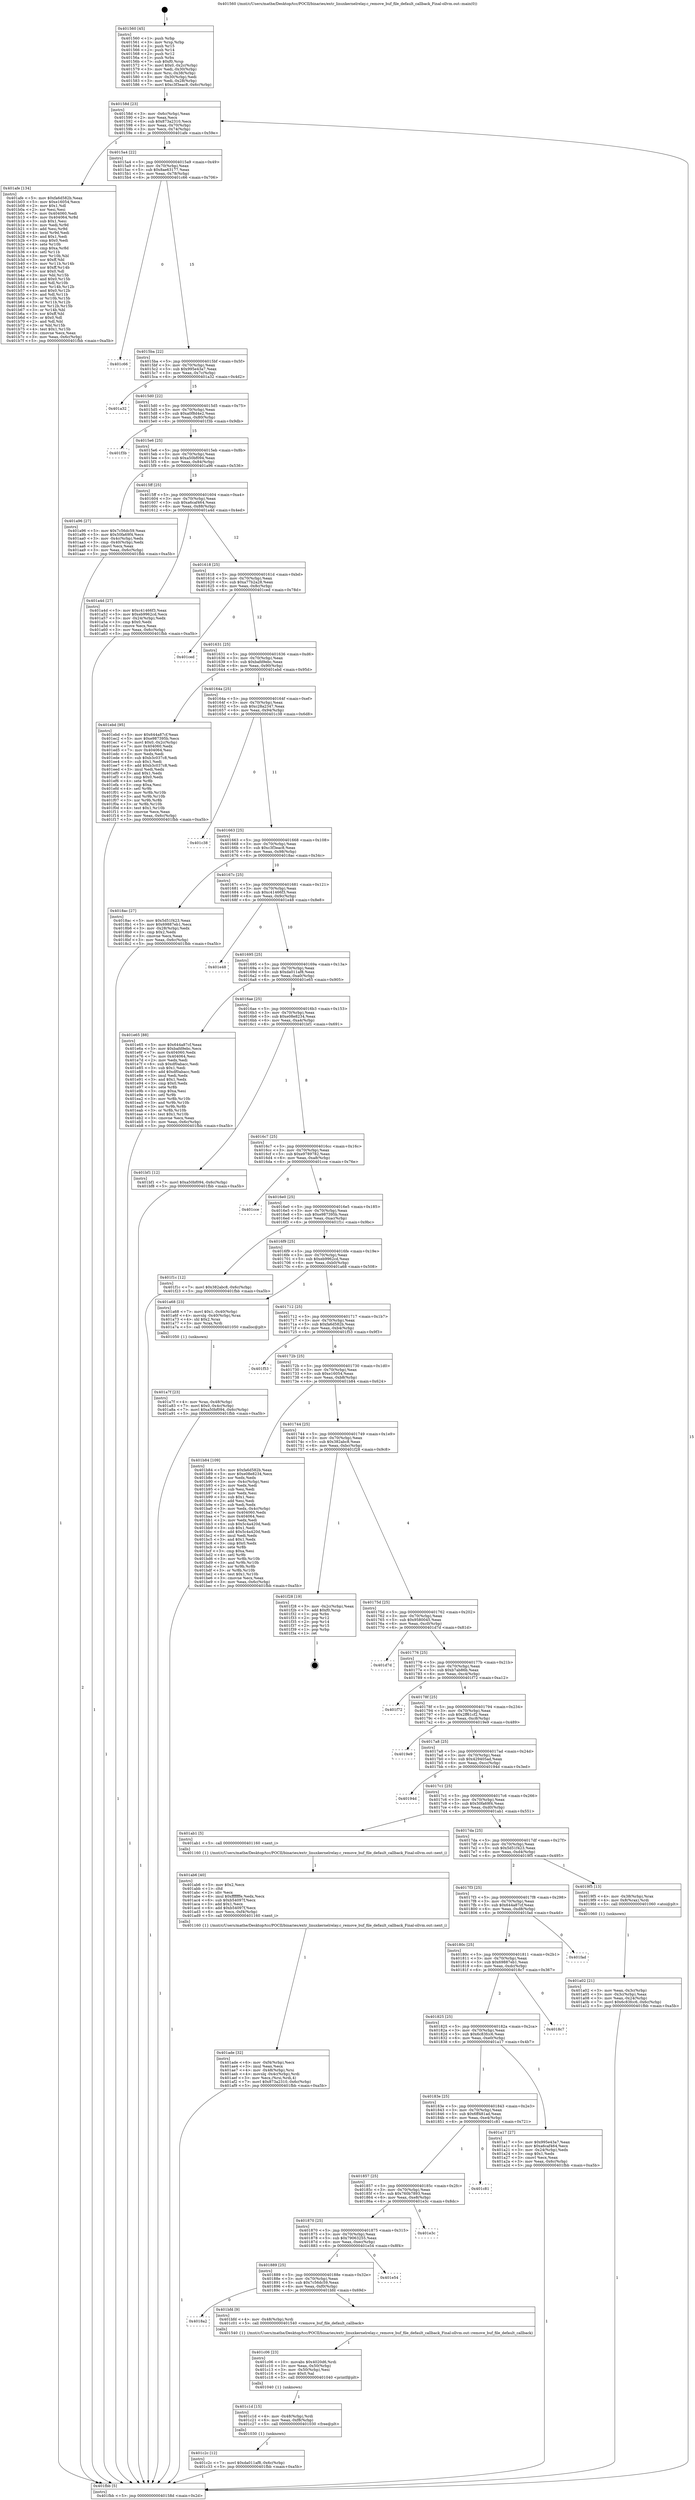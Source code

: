 digraph "0x401560" {
  label = "0x401560 (/mnt/c/Users/mathe/Desktop/tcc/POCII/binaries/extr_linuxkernelrelay.c_remove_buf_file_default_callback_Final-ollvm.out::main(0))"
  labelloc = "t"
  node[shape=record]

  Entry [label="",width=0.3,height=0.3,shape=circle,fillcolor=black,style=filled]
  "0x40158d" [label="{
     0x40158d [23]\l
     | [instrs]\l
     &nbsp;&nbsp;0x40158d \<+3\>: mov -0x6c(%rbp),%eax\l
     &nbsp;&nbsp;0x401590 \<+2\>: mov %eax,%ecx\l
     &nbsp;&nbsp;0x401592 \<+6\>: sub $0x873a2310,%ecx\l
     &nbsp;&nbsp;0x401598 \<+3\>: mov %eax,-0x70(%rbp)\l
     &nbsp;&nbsp;0x40159b \<+3\>: mov %ecx,-0x74(%rbp)\l
     &nbsp;&nbsp;0x40159e \<+6\>: je 0000000000401afe \<main+0x59e\>\l
  }"]
  "0x401afe" [label="{
     0x401afe [134]\l
     | [instrs]\l
     &nbsp;&nbsp;0x401afe \<+5\>: mov $0xfa6d582b,%eax\l
     &nbsp;&nbsp;0x401b03 \<+5\>: mov $0xe16054,%ecx\l
     &nbsp;&nbsp;0x401b08 \<+2\>: mov $0x1,%dl\l
     &nbsp;&nbsp;0x401b0a \<+2\>: xor %esi,%esi\l
     &nbsp;&nbsp;0x401b0c \<+7\>: mov 0x404060,%edi\l
     &nbsp;&nbsp;0x401b13 \<+8\>: mov 0x404064,%r8d\l
     &nbsp;&nbsp;0x401b1b \<+3\>: sub $0x1,%esi\l
     &nbsp;&nbsp;0x401b1e \<+3\>: mov %edi,%r9d\l
     &nbsp;&nbsp;0x401b21 \<+3\>: add %esi,%r9d\l
     &nbsp;&nbsp;0x401b24 \<+4\>: imul %r9d,%edi\l
     &nbsp;&nbsp;0x401b28 \<+3\>: and $0x1,%edi\l
     &nbsp;&nbsp;0x401b2b \<+3\>: cmp $0x0,%edi\l
     &nbsp;&nbsp;0x401b2e \<+4\>: sete %r10b\l
     &nbsp;&nbsp;0x401b32 \<+4\>: cmp $0xa,%r8d\l
     &nbsp;&nbsp;0x401b36 \<+4\>: setl %r11b\l
     &nbsp;&nbsp;0x401b3a \<+3\>: mov %r10b,%bl\l
     &nbsp;&nbsp;0x401b3d \<+3\>: xor $0xff,%bl\l
     &nbsp;&nbsp;0x401b40 \<+3\>: mov %r11b,%r14b\l
     &nbsp;&nbsp;0x401b43 \<+4\>: xor $0xff,%r14b\l
     &nbsp;&nbsp;0x401b47 \<+3\>: xor $0x0,%dl\l
     &nbsp;&nbsp;0x401b4a \<+3\>: mov %bl,%r15b\l
     &nbsp;&nbsp;0x401b4d \<+4\>: and $0x0,%r15b\l
     &nbsp;&nbsp;0x401b51 \<+3\>: and %dl,%r10b\l
     &nbsp;&nbsp;0x401b54 \<+3\>: mov %r14b,%r12b\l
     &nbsp;&nbsp;0x401b57 \<+4\>: and $0x0,%r12b\l
     &nbsp;&nbsp;0x401b5b \<+3\>: and %dl,%r11b\l
     &nbsp;&nbsp;0x401b5e \<+3\>: or %r10b,%r15b\l
     &nbsp;&nbsp;0x401b61 \<+3\>: or %r11b,%r12b\l
     &nbsp;&nbsp;0x401b64 \<+3\>: xor %r12b,%r15b\l
     &nbsp;&nbsp;0x401b67 \<+3\>: or %r14b,%bl\l
     &nbsp;&nbsp;0x401b6a \<+3\>: xor $0xff,%bl\l
     &nbsp;&nbsp;0x401b6d \<+3\>: or $0x0,%dl\l
     &nbsp;&nbsp;0x401b70 \<+2\>: and %dl,%bl\l
     &nbsp;&nbsp;0x401b72 \<+3\>: or %bl,%r15b\l
     &nbsp;&nbsp;0x401b75 \<+4\>: test $0x1,%r15b\l
     &nbsp;&nbsp;0x401b79 \<+3\>: cmovne %ecx,%eax\l
     &nbsp;&nbsp;0x401b7c \<+3\>: mov %eax,-0x6c(%rbp)\l
     &nbsp;&nbsp;0x401b7f \<+5\>: jmp 0000000000401fbb \<main+0xa5b\>\l
  }"]
  "0x4015a4" [label="{
     0x4015a4 [22]\l
     | [instrs]\l
     &nbsp;&nbsp;0x4015a4 \<+5\>: jmp 00000000004015a9 \<main+0x49\>\l
     &nbsp;&nbsp;0x4015a9 \<+3\>: mov -0x70(%rbp),%eax\l
     &nbsp;&nbsp;0x4015ac \<+5\>: sub $0x8ae63177,%eax\l
     &nbsp;&nbsp;0x4015b1 \<+3\>: mov %eax,-0x78(%rbp)\l
     &nbsp;&nbsp;0x4015b4 \<+6\>: je 0000000000401c66 \<main+0x706\>\l
  }"]
  Exit [label="",width=0.3,height=0.3,shape=circle,fillcolor=black,style=filled,peripheries=2]
  "0x401c66" [label="{
     0x401c66\l
  }", style=dashed]
  "0x4015ba" [label="{
     0x4015ba [22]\l
     | [instrs]\l
     &nbsp;&nbsp;0x4015ba \<+5\>: jmp 00000000004015bf \<main+0x5f\>\l
     &nbsp;&nbsp;0x4015bf \<+3\>: mov -0x70(%rbp),%eax\l
     &nbsp;&nbsp;0x4015c2 \<+5\>: sub $0x995e43a7,%eax\l
     &nbsp;&nbsp;0x4015c7 \<+3\>: mov %eax,-0x7c(%rbp)\l
     &nbsp;&nbsp;0x4015ca \<+6\>: je 0000000000401a32 \<main+0x4d2\>\l
  }"]
  "0x401c2c" [label="{
     0x401c2c [12]\l
     | [instrs]\l
     &nbsp;&nbsp;0x401c2c \<+7\>: movl $0xda011af8,-0x6c(%rbp)\l
     &nbsp;&nbsp;0x401c33 \<+5\>: jmp 0000000000401fbb \<main+0xa5b\>\l
  }"]
  "0x401a32" [label="{
     0x401a32\l
  }", style=dashed]
  "0x4015d0" [label="{
     0x4015d0 [22]\l
     | [instrs]\l
     &nbsp;&nbsp;0x4015d0 \<+5\>: jmp 00000000004015d5 \<main+0x75\>\l
     &nbsp;&nbsp;0x4015d5 \<+3\>: mov -0x70(%rbp),%eax\l
     &nbsp;&nbsp;0x4015d8 \<+5\>: sub $0xa0f8d4e2,%eax\l
     &nbsp;&nbsp;0x4015dd \<+3\>: mov %eax,-0x80(%rbp)\l
     &nbsp;&nbsp;0x4015e0 \<+6\>: je 0000000000401f3b \<main+0x9db\>\l
  }"]
  "0x401c1d" [label="{
     0x401c1d [15]\l
     | [instrs]\l
     &nbsp;&nbsp;0x401c1d \<+4\>: mov -0x48(%rbp),%rdi\l
     &nbsp;&nbsp;0x401c21 \<+6\>: mov %eax,-0xf8(%rbp)\l
     &nbsp;&nbsp;0x401c27 \<+5\>: call 0000000000401030 \<free@plt\>\l
     | [calls]\l
     &nbsp;&nbsp;0x401030 \{1\} (unknown)\l
  }"]
  "0x401f3b" [label="{
     0x401f3b\l
  }", style=dashed]
  "0x4015e6" [label="{
     0x4015e6 [25]\l
     | [instrs]\l
     &nbsp;&nbsp;0x4015e6 \<+5\>: jmp 00000000004015eb \<main+0x8b\>\l
     &nbsp;&nbsp;0x4015eb \<+3\>: mov -0x70(%rbp),%eax\l
     &nbsp;&nbsp;0x4015ee \<+5\>: sub $0xa50bf094,%eax\l
     &nbsp;&nbsp;0x4015f3 \<+6\>: mov %eax,-0x84(%rbp)\l
     &nbsp;&nbsp;0x4015f9 \<+6\>: je 0000000000401a96 \<main+0x536\>\l
  }"]
  "0x401c06" [label="{
     0x401c06 [23]\l
     | [instrs]\l
     &nbsp;&nbsp;0x401c06 \<+10\>: movabs $0x4020d6,%rdi\l
     &nbsp;&nbsp;0x401c10 \<+3\>: mov %eax,-0x50(%rbp)\l
     &nbsp;&nbsp;0x401c13 \<+3\>: mov -0x50(%rbp),%esi\l
     &nbsp;&nbsp;0x401c16 \<+2\>: mov $0x0,%al\l
     &nbsp;&nbsp;0x401c18 \<+5\>: call 0000000000401040 \<printf@plt\>\l
     | [calls]\l
     &nbsp;&nbsp;0x401040 \{1\} (unknown)\l
  }"]
  "0x401a96" [label="{
     0x401a96 [27]\l
     | [instrs]\l
     &nbsp;&nbsp;0x401a96 \<+5\>: mov $0x7c56dc59,%eax\l
     &nbsp;&nbsp;0x401a9b \<+5\>: mov $0x50fa69f4,%ecx\l
     &nbsp;&nbsp;0x401aa0 \<+3\>: mov -0x4c(%rbp),%edx\l
     &nbsp;&nbsp;0x401aa3 \<+3\>: cmp -0x40(%rbp),%edx\l
     &nbsp;&nbsp;0x401aa6 \<+3\>: cmovl %ecx,%eax\l
     &nbsp;&nbsp;0x401aa9 \<+3\>: mov %eax,-0x6c(%rbp)\l
     &nbsp;&nbsp;0x401aac \<+5\>: jmp 0000000000401fbb \<main+0xa5b\>\l
  }"]
  "0x4015ff" [label="{
     0x4015ff [25]\l
     | [instrs]\l
     &nbsp;&nbsp;0x4015ff \<+5\>: jmp 0000000000401604 \<main+0xa4\>\l
     &nbsp;&nbsp;0x401604 \<+3\>: mov -0x70(%rbp),%eax\l
     &nbsp;&nbsp;0x401607 \<+5\>: sub $0xa6caf464,%eax\l
     &nbsp;&nbsp;0x40160c \<+6\>: mov %eax,-0x88(%rbp)\l
     &nbsp;&nbsp;0x401612 \<+6\>: je 0000000000401a4d \<main+0x4ed\>\l
  }"]
  "0x4018a2" [label="{
     0x4018a2\l
  }", style=dashed]
  "0x401a4d" [label="{
     0x401a4d [27]\l
     | [instrs]\l
     &nbsp;&nbsp;0x401a4d \<+5\>: mov $0xc41466f3,%eax\l
     &nbsp;&nbsp;0x401a52 \<+5\>: mov $0xeb9962cd,%ecx\l
     &nbsp;&nbsp;0x401a57 \<+3\>: mov -0x24(%rbp),%edx\l
     &nbsp;&nbsp;0x401a5a \<+3\>: cmp $0x0,%edx\l
     &nbsp;&nbsp;0x401a5d \<+3\>: cmove %ecx,%eax\l
     &nbsp;&nbsp;0x401a60 \<+3\>: mov %eax,-0x6c(%rbp)\l
     &nbsp;&nbsp;0x401a63 \<+5\>: jmp 0000000000401fbb \<main+0xa5b\>\l
  }"]
  "0x401618" [label="{
     0x401618 [25]\l
     | [instrs]\l
     &nbsp;&nbsp;0x401618 \<+5\>: jmp 000000000040161d \<main+0xbd\>\l
     &nbsp;&nbsp;0x40161d \<+3\>: mov -0x70(%rbp),%eax\l
     &nbsp;&nbsp;0x401620 \<+5\>: sub $0xa77b2a28,%eax\l
     &nbsp;&nbsp;0x401625 \<+6\>: mov %eax,-0x8c(%rbp)\l
     &nbsp;&nbsp;0x40162b \<+6\>: je 0000000000401ced \<main+0x78d\>\l
  }"]
  "0x401bfd" [label="{
     0x401bfd [9]\l
     | [instrs]\l
     &nbsp;&nbsp;0x401bfd \<+4\>: mov -0x48(%rbp),%rdi\l
     &nbsp;&nbsp;0x401c01 \<+5\>: call 0000000000401540 \<remove_buf_file_default_callback\>\l
     | [calls]\l
     &nbsp;&nbsp;0x401540 \{1\} (/mnt/c/Users/mathe/Desktop/tcc/POCII/binaries/extr_linuxkernelrelay.c_remove_buf_file_default_callback_Final-ollvm.out::remove_buf_file_default_callback)\l
  }"]
  "0x401ced" [label="{
     0x401ced\l
  }", style=dashed]
  "0x401631" [label="{
     0x401631 [25]\l
     | [instrs]\l
     &nbsp;&nbsp;0x401631 \<+5\>: jmp 0000000000401636 \<main+0xd6\>\l
     &nbsp;&nbsp;0x401636 \<+3\>: mov -0x70(%rbp),%eax\l
     &nbsp;&nbsp;0x401639 \<+5\>: sub $0xbafd9ebc,%eax\l
     &nbsp;&nbsp;0x40163e \<+6\>: mov %eax,-0x90(%rbp)\l
     &nbsp;&nbsp;0x401644 \<+6\>: je 0000000000401ebd \<main+0x95d\>\l
  }"]
  "0x401889" [label="{
     0x401889 [25]\l
     | [instrs]\l
     &nbsp;&nbsp;0x401889 \<+5\>: jmp 000000000040188e \<main+0x32e\>\l
     &nbsp;&nbsp;0x40188e \<+3\>: mov -0x70(%rbp),%eax\l
     &nbsp;&nbsp;0x401891 \<+5\>: sub $0x7c56dc59,%eax\l
     &nbsp;&nbsp;0x401896 \<+6\>: mov %eax,-0xf0(%rbp)\l
     &nbsp;&nbsp;0x40189c \<+6\>: je 0000000000401bfd \<main+0x69d\>\l
  }"]
  "0x401ebd" [label="{
     0x401ebd [95]\l
     | [instrs]\l
     &nbsp;&nbsp;0x401ebd \<+5\>: mov $0x644a87cf,%eax\l
     &nbsp;&nbsp;0x401ec2 \<+5\>: mov $0xe987395b,%ecx\l
     &nbsp;&nbsp;0x401ec7 \<+7\>: movl $0x0,-0x2c(%rbp)\l
     &nbsp;&nbsp;0x401ece \<+7\>: mov 0x404060,%edx\l
     &nbsp;&nbsp;0x401ed5 \<+7\>: mov 0x404064,%esi\l
     &nbsp;&nbsp;0x401edc \<+2\>: mov %edx,%edi\l
     &nbsp;&nbsp;0x401ede \<+6\>: sub $0xb3c037c8,%edi\l
     &nbsp;&nbsp;0x401ee4 \<+3\>: sub $0x1,%edi\l
     &nbsp;&nbsp;0x401ee7 \<+6\>: add $0xb3c037c8,%edi\l
     &nbsp;&nbsp;0x401eed \<+3\>: imul %edi,%edx\l
     &nbsp;&nbsp;0x401ef0 \<+3\>: and $0x1,%edx\l
     &nbsp;&nbsp;0x401ef3 \<+3\>: cmp $0x0,%edx\l
     &nbsp;&nbsp;0x401ef6 \<+4\>: sete %r8b\l
     &nbsp;&nbsp;0x401efa \<+3\>: cmp $0xa,%esi\l
     &nbsp;&nbsp;0x401efd \<+4\>: setl %r9b\l
     &nbsp;&nbsp;0x401f01 \<+3\>: mov %r8b,%r10b\l
     &nbsp;&nbsp;0x401f04 \<+3\>: and %r9b,%r10b\l
     &nbsp;&nbsp;0x401f07 \<+3\>: xor %r9b,%r8b\l
     &nbsp;&nbsp;0x401f0a \<+3\>: or %r8b,%r10b\l
     &nbsp;&nbsp;0x401f0d \<+4\>: test $0x1,%r10b\l
     &nbsp;&nbsp;0x401f11 \<+3\>: cmovne %ecx,%eax\l
     &nbsp;&nbsp;0x401f14 \<+3\>: mov %eax,-0x6c(%rbp)\l
     &nbsp;&nbsp;0x401f17 \<+5\>: jmp 0000000000401fbb \<main+0xa5b\>\l
  }"]
  "0x40164a" [label="{
     0x40164a [25]\l
     | [instrs]\l
     &nbsp;&nbsp;0x40164a \<+5\>: jmp 000000000040164f \<main+0xef\>\l
     &nbsp;&nbsp;0x40164f \<+3\>: mov -0x70(%rbp),%eax\l
     &nbsp;&nbsp;0x401652 \<+5\>: sub $0xc28a2347,%eax\l
     &nbsp;&nbsp;0x401657 \<+6\>: mov %eax,-0x94(%rbp)\l
     &nbsp;&nbsp;0x40165d \<+6\>: je 0000000000401c38 \<main+0x6d8\>\l
  }"]
  "0x401e54" [label="{
     0x401e54\l
  }", style=dashed]
  "0x401c38" [label="{
     0x401c38\l
  }", style=dashed]
  "0x401663" [label="{
     0x401663 [25]\l
     | [instrs]\l
     &nbsp;&nbsp;0x401663 \<+5\>: jmp 0000000000401668 \<main+0x108\>\l
     &nbsp;&nbsp;0x401668 \<+3\>: mov -0x70(%rbp),%eax\l
     &nbsp;&nbsp;0x40166b \<+5\>: sub $0xc3f3eac8,%eax\l
     &nbsp;&nbsp;0x401670 \<+6\>: mov %eax,-0x98(%rbp)\l
     &nbsp;&nbsp;0x401676 \<+6\>: je 00000000004018ac \<main+0x34c\>\l
  }"]
  "0x401870" [label="{
     0x401870 [25]\l
     | [instrs]\l
     &nbsp;&nbsp;0x401870 \<+5\>: jmp 0000000000401875 \<main+0x315\>\l
     &nbsp;&nbsp;0x401875 \<+3\>: mov -0x70(%rbp),%eax\l
     &nbsp;&nbsp;0x401878 \<+5\>: sub $0x79063255,%eax\l
     &nbsp;&nbsp;0x40187d \<+6\>: mov %eax,-0xec(%rbp)\l
     &nbsp;&nbsp;0x401883 \<+6\>: je 0000000000401e54 \<main+0x8f4\>\l
  }"]
  "0x4018ac" [label="{
     0x4018ac [27]\l
     | [instrs]\l
     &nbsp;&nbsp;0x4018ac \<+5\>: mov $0x5d51f423,%eax\l
     &nbsp;&nbsp;0x4018b1 \<+5\>: mov $0x69887eb1,%ecx\l
     &nbsp;&nbsp;0x4018b6 \<+3\>: mov -0x28(%rbp),%edx\l
     &nbsp;&nbsp;0x4018b9 \<+3\>: cmp $0x2,%edx\l
     &nbsp;&nbsp;0x4018bc \<+3\>: cmovne %ecx,%eax\l
     &nbsp;&nbsp;0x4018bf \<+3\>: mov %eax,-0x6c(%rbp)\l
     &nbsp;&nbsp;0x4018c2 \<+5\>: jmp 0000000000401fbb \<main+0xa5b\>\l
  }"]
  "0x40167c" [label="{
     0x40167c [25]\l
     | [instrs]\l
     &nbsp;&nbsp;0x40167c \<+5\>: jmp 0000000000401681 \<main+0x121\>\l
     &nbsp;&nbsp;0x401681 \<+3\>: mov -0x70(%rbp),%eax\l
     &nbsp;&nbsp;0x401684 \<+5\>: sub $0xc41466f3,%eax\l
     &nbsp;&nbsp;0x401689 \<+6\>: mov %eax,-0x9c(%rbp)\l
     &nbsp;&nbsp;0x40168f \<+6\>: je 0000000000401e48 \<main+0x8e8\>\l
  }"]
  "0x401fbb" [label="{
     0x401fbb [5]\l
     | [instrs]\l
     &nbsp;&nbsp;0x401fbb \<+5\>: jmp 000000000040158d \<main+0x2d\>\l
  }"]
  "0x401560" [label="{
     0x401560 [45]\l
     | [instrs]\l
     &nbsp;&nbsp;0x401560 \<+1\>: push %rbp\l
     &nbsp;&nbsp;0x401561 \<+3\>: mov %rsp,%rbp\l
     &nbsp;&nbsp;0x401564 \<+2\>: push %r15\l
     &nbsp;&nbsp;0x401566 \<+2\>: push %r14\l
     &nbsp;&nbsp;0x401568 \<+2\>: push %r12\l
     &nbsp;&nbsp;0x40156a \<+1\>: push %rbx\l
     &nbsp;&nbsp;0x40156b \<+7\>: sub $0xf0,%rsp\l
     &nbsp;&nbsp;0x401572 \<+7\>: movl $0x0,-0x2c(%rbp)\l
     &nbsp;&nbsp;0x401579 \<+3\>: mov %edi,-0x30(%rbp)\l
     &nbsp;&nbsp;0x40157c \<+4\>: mov %rsi,-0x38(%rbp)\l
     &nbsp;&nbsp;0x401580 \<+3\>: mov -0x30(%rbp),%edi\l
     &nbsp;&nbsp;0x401583 \<+3\>: mov %edi,-0x28(%rbp)\l
     &nbsp;&nbsp;0x401586 \<+7\>: movl $0xc3f3eac8,-0x6c(%rbp)\l
  }"]
  "0x401e3c" [label="{
     0x401e3c\l
  }", style=dashed]
  "0x401e48" [label="{
     0x401e48\l
  }", style=dashed]
  "0x401695" [label="{
     0x401695 [25]\l
     | [instrs]\l
     &nbsp;&nbsp;0x401695 \<+5\>: jmp 000000000040169a \<main+0x13a\>\l
     &nbsp;&nbsp;0x40169a \<+3\>: mov -0x70(%rbp),%eax\l
     &nbsp;&nbsp;0x40169d \<+5\>: sub $0xda011af8,%eax\l
     &nbsp;&nbsp;0x4016a2 \<+6\>: mov %eax,-0xa0(%rbp)\l
     &nbsp;&nbsp;0x4016a8 \<+6\>: je 0000000000401e65 \<main+0x905\>\l
  }"]
  "0x401857" [label="{
     0x401857 [25]\l
     | [instrs]\l
     &nbsp;&nbsp;0x401857 \<+5\>: jmp 000000000040185c \<main+0x2fc\>\l
     &nbsp;&nbsp;0x40185c \<+3\>: mov -0x70(%rbp),%eax\l
     &nbsp;&nbsp;0x40185f \<+5\>: sub $0x760b7893,%eax\l
     &nbsp;&nbsp;0x401864 \<+6\>: mov %eax,-0xe8(%rbp)\l
     &nbsp;&nbsp;0x40186a \<+6\>: je 0000000000401e3c \<main+0x8dc\>\l
  }"]
  "0x401e65" [label="{
     0x401e65 [88]\l
     | [instrs]\l
     &nbsp;&nbsp;0x401e65 \<+5\>: mov $0x644a87cf,%eax\l
     &nbsp;&nbsp;0x401e6a \<+5\>: mov $0xbafd9ebc,%ecx\l
     &nbsp;&nbsp;0x401e6f \<+7\>: mov 0x404060,%edx\l
     &nbsp;&nbsp;0x401e76 \<+7\>: mov 0x404064,%esi\l
     &nbsp;&nbsp;0x401e7d \<+2\>: mov %edx,%edi\l
     &nbsp;&nbsp;0x401e7f \<+6\>: sub $0xdf0abacc,%edi\l
     &nbsp;&nbsp;0x401e85 \<+3\>: sub $0x1,%edi\l
     &nbsp;&nbsp;0x401e88 \<+6\>: add $0xdf0abacc,%edi\l
     &nbsp;&nbsp;0x401e8e \<+3\>: imul %edi,%edx\l
     &nbsp;&nbsp;0x401e91 \<+3\>: and $0x1,%edx\l
     &nbsp;&nbsp;0x401e94 \<+3\>: cmp $0x0,%edx\l
     &nbsp;&nbsp;0x401e97 \<+4\>: sete %r8b\l
     &nbsp;&nbsp;0x401e9b \<+3\>: cmp $0xa,%esi\l
     &nbsp;&nbsp;0x401e9e \<+4\>: setl %r9b\l
     &nbsp;&nbsp;0x401ea2 \<+3\>: mov %r8b,%r10b\l
     &nbsp;&nbsp;0x401ea5 \<+3\>: and %r9b,%r10b\l
     &nbsp;&nbsp;0x401ea8 \<+3\>: xor %r9b,%r8b\l
     &nbsp;&nbsp;0x401eab \<+3\>: or %r8b,%r10b\l
     &nbsp;&nbsp;0x401eae \<+4\>: test $0x1,%r10b\l
     &nbsp;&nbsp;0x401eb2 \<+3\>: cmovne %ecx,%eax\l
     &nbsp;&nbsp;0x401eb5 \<+3\>: mov %eax,-0x6c(%rbp)\l
     &nbsp;&nbsp;0x401eb8 \<+5\>: jmp 0000000000401fbb \<main+0xa5b\>\l
  }"]
  "0x4016ae" [label="{
     0x4016ae [25]\l
     | [instrs]\l
     &nbsp;&nbsp;0x4016ae \<+5\>: jmp 00000000004016b3 \<main+0x153\>\l
     &nbsp;&nbsp;0x4016b3 \<+3\>: mov -0x70(%rbp),%eax\l
     &nbsp;&nbsp;0x4016b6 \<+5\>: sub $0xe08e8234,%eax\l
     &nbsp;&nbsp;0x4016bb \<+6\>: mov %eax,-0xa4(%rbp)\l
     &nbsp;&nbsp;0x4016c1 \<+6\>: je 0000000000401bf1 \<main+0x691\>\l
  }"]
  "0x401c81" [label="{
     0x401c81\l
  }", style=dashed]
  "0x401bf1" [label="{
     0x401bf1 [12]\l
     | [instrs]\l
     &nbsp;&nbsp;0x401bf1 \<+7\>: movl $0xa50bf094,-0x6c(%rbp)\l
     &nbsp;&nbsp;0x401bf8 \<+5\>: jmp 0000000000401fbb \<main+0xa5b\>\l
  }"]
  "0x4016c7" [label="{
     0x4016c7 [25]\l
     | [instrs]\l
     &nbsp;&nbsp;0x4016c7 \<+5\>: jmp 00000000004016cc \<main+0x16c\>\l
     &nbsp;&nbsp;0x4016cc \<+3\>: mov -0x70(%rbp),%eax\l
     &nbsp;&nbsp;0x4016cf \<+5\>: sub $0xe9789782,%eax\l
     &nbsp;&nbsp;0x4016d4 \<+6\>: mov %eax,-0xa8(%rbp)\l
     &nbsp;&nbsp;0x4016da \<+6\>: je 0000000000401cce \<main+0x76e\>\l
  }"]
  "0x401ade" [label="{
     0x401ade [32]\l
     | [instrs]\l
     &nbsp;&nbsp;0x401ade \<+6\>: mov -0xf4(%rbp),%ecx\l
     &nbsp;&nbsp;0x401ae4 \<+3\>: imul %eax,%ecx\l
     &nbsp;&nbsp;0x401ae7 \<+4\>: mov -0x48(%rbp),%rsi\l
     &nbsp;&nbsp;0x401aeb \<+4\>: movslq -0x4c(%rbp),%rdi\l
     &nbsp;&nbsp;0x401aef \<+3\>: mov %ecx,(%rsi,%rdi,4)\l
     &nbsp;&nbsp;0x401af2 \<+7\>: movl $0x873a2310,-0x6c(%rbp)\l
     &nbsp;&nbsp;0x401af9 \<+5\>: jmp 0000000000401fbb \<main+0xa5b\>\l
  }"]
  "0x401cce" [label="{
     0x401cce\l
  }", style=dashed]
  "0x4016e0" [label="{
     0x4016e0 [25]\l
     | [instrs]\l
     &nbsp;&nbsp;0x4016e0 \<+5\>: jmp 00000000004016e5 \<main+0x185\>\l
     &nbsp;&nbsp;0x4016e5 \<+3\>: mov -0x70(%rbp),%eax\l
     &nbsp;&nbsp;0x4016e8 \<+5\>: sub $0xe987395b,%eax\l
     &nbsp;&nbsp;0x4016ed \<+6\>: mov %eax,-0xac(%rbp)\l
     &nbsp;&nbsp;0x4016f3 \<+6\>: je 0000000000401f1c \<main+0x9bc\>\l
  }"]
  "0x401ab6" [label="{
     0x401ab6 [40]\l
     | [instrs]\l
     &nbsp;&nbsp;0x401ab6 \<+5\>: mov $0x2,%ecx\l
     &nbsp;&nbsp;0x401abb \<+1\>: cltd\l
     &nbsp;&nbsp;0x401abc \<+2\>: idiv %ecx\l
     &nbsp;&nbsp;0x401abe \<+6\>: imul $0xfffffffe,%edx,%ecx\l
     &nbsp;&nbsp;0x401ac4 \<+6\>: sub $0xb54097f,%ecx\l
     &nbsp;&nbsp;0x401aca \<+3\>: add $0x1,%ecx\l
     &nbsp;&nbsp;0x401acd \<+6\>: add $0xb54097f,%ecx\l
     &nbsp;&nbsp;0x401ad3 \<+6\>: mov %ecx,-0xf4(%rbp)\l
     &nbsp;&nbsp;0x401ad9 \<+5\>: call 0000000000401160 \<next_i\>\l
     | [calls]\l
     &nbsp;&nbsp;0x401160 \{1\} (/mnt/c/Users/mathe/Desktop/tcc/POCII/binaries/extr_linuxkernelrelay.c_remove_buf_file_default_callback_Final-ollvm.out::next_i)\l
  }"]
  "0x401f1c" [label="{
     0x401f1c [12]\l
     | [instrs]\l
     &nbsp;&nbsp;0x401f1c \<+7\>: movl $0x382abc8,-0x6c(%rbp)\l
     &nbsp;&nbsp;0x401f23 \<+5\>: jmp 0000000000401fbb \<main+0xa5b\>\l
  }"]
  "0x4016f9" [label="{
     0x4016f9 [25]\l
     | [instrs]\l
     &nbsp;&nbsp;0x4016f9 \<+5\>: jmp 00000000004016fe \<main+0x19e\>\l
     &nbsp;&nbsp;0x4016fe \<+3\>: mov -0x70(%rbp),%eax\l
     &nbsp;&nbsp;0x401701 \<+5\>: sub $0xeb9962cd,%eax\l
     &nbsp;&nbsp;0x401706 \<+6\>: mov %eax,-0xb0(%rbp)\l
     &nbsp;&nbsp;0x40170c \<+6\>: je 0000000000401a68 \<main+0x508\>\l
  }"]
  "0x401a7f" [label="{
     0x401a7f [23]\l
     | [instrs]\l
     &nbsp;&nbsp;0x401a7f \<+4\>: mov %rax,-0x48(%rbp)\l
     &nbsp;&nbsp;0x401a83 \<+7\>: movl $0x0,-0x4c(%rbp)\l
     &nbsp;&nbsp;0x401a8a \<+7\>: movl $0xa50bf094,-0x6c(%rbp)\l
     &nbsp;&nbsp;0x401a91 \<+5\>: jmp 0000000000401fbb \<main+0xa5b\>\l
  }"]
  "0x401a68" [label="{
     0x401a68 [23]\l
     | [instrs]\l
     &nbsp;&nbsp;0x401a68 \<+7\>: movl $0x1,-0x40(%rbp)\l
     &nbsp;&nbsp;0x401a6f \<+4\>: movslq -0x40(%rbp),%rax\l
     &nbsp;&nbsp;0x401a73 \<+4\>: shl $0x2,%rax\l
     &nbsp;&nbsp;0x401a77 \<+3\>: mov %rax,%rdi\l
     &nbsp;&nbsp;0x401a7a \<+5\>: call 0000000000401050 \<malloc@plt\>\l
     | [calls]\l
     &nbsp;&nbsp;0x401050 \{1\} (unknown)\l
  }"]
  "0x401712" [label="{
     0x401712 [25]\l
     | [instrs]\l
     &nbsp;&nbsp;0x401712 \<+5\>: jmp 0000000000401717 \<main+0x1b7\>\l
     &nbsp;&nbsp;0x401717 \<+3\>: mov -0x70(%rbp),%eax\l
     &nbsp;&nbsp;0x40171a \<+5\>: sub $0xfa6d582b,%eax\l
     &nbsp;&nbsp;0x40171f \<+6\>: mov %eax,-0xb4(%rbp)\l
     &nbsp;&nbsp;0x401725 \<+6\>: je 0000000000401f53 \<main+0x9f3\>\l
  }"]
  "0x40183e" [label="{
     0x40183e [25]\l
     | [instrs]\l
     &nbsp;&nbsp;0x40183e \<+5\>: jmp 0000000000401843 \<main+0x2e3\>\l
     &nbsp;&nbsp;0x401843 \<+3\>: mov -0x70(%rbp),%eax\l
     &nbsp;&nbsp;0x401846 \<+5\>: sub $0x6ff481ad,%eax\l
     &nbsp;&nbsp;0x40184b \<+6\>: mov %eax,-0xe4(%rbp)\l
     &nbsp;&nbsp;0x401851 \<+6\>: je 0000000000401c81 \<main+0x721\>\l
  }"]
  "0x401f53" [label="{
     0x401f53\l
  }", style=dashed]
  "0x40172b" [label="{
     0x40172b [25]\l
     | [instrs]\l
     &nbsp;&nbsp;0x40172b \<+5\>: jmp 0000000000401730 \<main+0x1d0\>\l
     &nbsp;&nbsp;0x401730 \<+3\>: mov -0x70(%rbp),%eax\l
     &nbsp;&nbsp;0x401733 \<+5\>: sub $0xe16054,%eax\l
     &nbsp;&nbsp;0x401738 \<+6\>: mov %eax,-0xb8(%rbp)\l
     &nbsp;&nbsp;0x40173e \<+6\>: je 0000000000401b84 \<main+0x624\>\l
  }"]
  "0x401a17" [label="{
     0x401a17 [27]\l
     | [instrs]\l
     &nbsp;&nbsp;0x401a17 \<+5\>: mov $0x995e43a7,%eax\l
     &nbsp;&nbsp;0x401a1c \<+5\>: mov $0xa6caf464,%ecx\l
     &nbsp;&nbsp;0x401a21 \<+3\>: mov -0x24(%rbp),%edx\l
     &nbsp;&nbsp;0x401a24 \<+3\>: cmp $0x1,%edx\l
     &nbsp;&nbsp;0x401a27 \<+3\>: cmovl %ecx,%eax\l
     &nbsp;&nbsp;0x401a2a \<+3\>: mov %eax,-0x6c(%rbp)\l
     &nbsp;&nbsp;0x401a2d \<+5\>: jmp 0000000000401fbb \<main+0xa5b\>\l
  }"]
  "0x401b84" [label="{
     0x401b84 [109]\l
     | [instrs]\l
     &nbsp;&nbsp;0x401b84 \<+5\>: mov $0xfa6d582b,%eax\l
     &nbsp;&nbsp;0x401b89 \<+5\>: mov $0xe08e8234,%ecx\l
     &nbsp;&nbsp;0x401b8e \<+2\>: xor %edx,%edx\l
     &nbsp;&nbsp;0x401b90 \<+3\>: mov -0x4c(%rbp),%esi\l
     &nbsp;&nbsp;0x401b93 \<+2\>: mov %edx,%edi\l
     &nbsp;&nbsp;0x401b95 \<+2\>: sub %esi,%edi\l
     &nbsp;&nbsp;0x401b97 \<+2\>: mov %edx,%esi\l
     &nbsp;&nbsp;0x401b99 \<+3\>: sub $0x1,%esi\l
     &nbsp;&nbsp;0x401b9c \<+2\>: add %esi,%edi\l
     &nbsp;&nbsp;0x401b9e \<+2\>: sub %edi,%edx\l
     &nbsp;&nbsp;0x401ba0 \<+3\>: mov %edx,-0x4c(%rbp)\l
     &nbsp;&nbsp;0x401ba3 \<+7\>: mov 0x404060,%edx\l
     &nbsp;&nbsp;0x401baa \<+7\>: mov 0x404064,%esi\l
     &nbsp;&nbsp;0x401bb1 \<+2\>: mov %edx,%edi\l
     &nbsp;&nbsp;0x401bb3 \<+6\>: sub $0x5c4a420d,%edi\l
     &nbsp;&nbsp;0x401bb9 \<+3\>: sub $0x1,%edi\l
     &nbsp;&nbsp;0x401bbc \<+6\>: add $0x5c4a420d,%edi\l
     &nbsp;&nbsp;0x401bc2 \<+3\>: imul %edi,%edx\l
     &nbsp;&nbsp;0x401bc5 \<+3\>: and $0x1,%edx\l
     &nbsp;&nbsp;0x401bc8 \<+3\>: cmp $0x0,%edx\l
     &nbsp;&nbsp;0x401bcb \<+4\>: sete %r8b\l
     &nbsp;&nbsp;0x401bcf \<+3\>: cmp $0xa,%esi\l
     &nbsp;&nbsp;0x401bd2 \<+4\>: setl %r9b\l
     &nbsp;&nbsp;0x401bd6 \<+3\>: mov %r8b,%r10b\l
     &nbsp;&nbsp;0x401bd9 \<+3\>: and %r9b,%r10b\l
     &nbsp;&nbsp;0x401bdc \<+3\>: xor %r9b,%r8b\l
     &nbsp;&nbsp;0x401bdf \<+3\>: or %r8b,%r10b\l
     &nbsp;&nbsp;0x401be2 \<+4\>: test $0x1,%r10b\l
     &nbsp;&nbsp;0x401be6 \<+3\>: cmovne %ecx,%eax\l
     &nbsp;&nbsp;0x401be9 \<+3\>: mov %eax,-0x6c(%rbp)\l
     &nbsp;&nbsp;0x401bec \<+5\>: jmp 0000000000401fbb \<main+0xa5b\>\l
  }"]
  "0x401744" [label="{
     0x401744 [25]\l
     | [instrs]\l
     &nbsp;&nbsp;0x401744 \<+5\>: jmp 0000000000401749 \<main+0x1e9\>\l
     &nbsp;&nbsp;0x401749 \<+3\>: mov -0x70(%rbp),%eax\l
     &nbsp;&nbsp;0x40174c \<+5\>: sub $0x382abc8,%eax\l
     &nbsp;&nbsp;0x401751 \<+6\>: mov %eax,-0xbc(%rbp)\l
     &nbsp;&nbsp;0x401757 \<+6\>: je 0000000000401f28 \<main+0x9c8\>\l
  }"]
  "0x401825" [label="{
     0x401825 [25]\l
     | [instrs]\l
     &nbsp;&nbsp;0x401825 \<+5\>: jmp 000000000040182a \<main+0x2ca\>\l
     &nbsp;&nbsp;0x40182a \<+3\>: mov -0x70(%rbp),%eax\l
     &nbsp;&nbsp;0x40182d \<+5\>: sub $0x6c83fcc6,%eax\l
     &nbsp;&nbsp;0x401832 \<+6\>: mov %eax,-0xe0(%rbp)\l
     &nbsp;&nbsp;0x401838 \<+6\>: je 0000000000401a17 \<main+0x4b7\>\l
  }"]
  "0x401f28" [label="{
     0x401f28 [19]\l
     | [instrs]\l
     &nbsp;&nbsp;0x401f28 \<+3\>: mov -0x2c(%rbp),%eax\l
     &nbsp;&nbsp;0x401f2b \<+7\>: add $0xf0,%rsp\l
     &nbsp;&nbsp;0x401f32 \<+1\>: pop %rbx\l
     &nbsp;&nbsp;0x401f33 \<+2\>: pop %r12\l
     &nbsp;&nbsp;0x401f35 \<+2\>: pop %r14\l
     &nbsp;&nbsp;0x401f37 \<+2\>: pop %r15\l
     &nbsp;&nbsp;0x401f39 \<+1\>: pop %rbp\l
     &nbsp;&nbsp;0x401f3a \<+1\>: ret\l
  }"]
  "0x40175d" [label="{
     0x40175d [25]\l
     | [instrs]\l
     &nbsp;&nbsp;0x40175d \<+5\>: jmp 0000000000401762 \<main+0x202\>\l
     &nbsp;&nbsp;0x401762 \<+3\>: mov -0x70(%rbp),%eax\l
     &nbsp;&nbsp;0x401765 \<+5\>: sub $0x9580045,%eax\l
     &nbsp;&nbsp;0x40176a \<+6\>: mov %eax,-0xc0(%rbp)\l
     &nbsp;&nbsp;0x401770 \<+6\>: je 0000000000401d7d \<main+0x81d\>\l
  }"]
  "0x4018c7" [label="{
     0x4018c7\l
  }", style=dashed]
  "0x401d7d" [label="{
     0x401d7d\l
  }", style=dashed]
  "0x401776" [label="{
     0x401776 [25]\l
     | [instrs]\l
     &nbsp;&nbsp;0x401776 \<+5\>: jmp 000000000040177b \<main+0x21b\>\l
     &nbsp;&nbsp;0x40177b \<+3\>: mov -0x70(%rbp),%eax\l
     &nbsp;&nbsp;0x40177e \<+5\>: sub $0xb7ab86b,%eax\l
     &nbsp;&nbsp;0x401783 \<+6\>: mov %eax,-0xc4(%rbp)\l
     &nbsp;&nbsp;0x401789 \<+6\>: je 0000000000401f72 \<main+0xa12\>\l
  }"]
  "0x40180c" [label="{
     0x40180c [25]\l
     | [instrs]\l
     &nbsp;&nbsp;0x40180c \<+5\>: jmp 0000000000401811 \<main+0x2b1\>\l
     &nbsp;&nbsp;0x401811 \<+3\>: mov -0x70(%rbp),%eax\l
     &nbsp;&nbsp;0x401814 \<+5\>: sub $0x69887eb1,%eax\l
     &nbsp;&nbsp;0x401819 \<+6\>: mov %eax,-0xdc(%rbp)\l
     &nbsp;&nbsp;0x40181f \<+6\>: je 00000000004018c7 \<main+0x367\>\l
  }"]
  "0x401f72" [label="{
     0x401f72\l
  }", style=dashed]
  "0x40178f" [label="{
     0x40178f [25]\l
     | [instrs]\l
     &nbsp;&nbsp;0x40178f \<+5\>: jmp 0000000000401794 \<main+0x234\>\l
     &nbsp;&nbsp;0x401794 \<+3\>: mov -0x70(%rbp),%eax\l
     &nbsp;&nbsp;0x401797 \<+5\>: sub $0x2ff61cf2,%eax\l
     &nbsp;&nbsp;0x40179c \<+6\>: mov %eax,-0xc8(%rbp)\l
     &nbsp;&nbsp;0x4017a2 \<+6\>: je 00000000004019e9 \<main+0x489\>\l
  }"]
  "0x401fad" [label="{
     0x401fad\l
  }", style=dashed]
  "0x4019e9" [label="{
     0x4019e9\l
  }", style=dashed]
  "0x4017a8" [label="{
     0x4017a8 [25]\l
     | [instrs]\l
     &nbsp;&nbsp;0x4017a8 \<+5\>: jmp 00000000004017ad \<main+0x24d\>\l
     &nbsp;&nbsp;0x4017ad \<+3\>: mov -0x70(%rbp),%eax\l
     &nbsp;&nbsp;0x4017b0 \<+5\>: sub $0x429405ad,%eax\l
     &nbsp;&nbsp;0x4017b5 \<+6\>: mov %eax,-0xcc(%rbp)\l
     &nbsp;&nbsp;0x4017bb \<+6\>: je 000000000040194d \<main+0x3ed\>\l
  }"]
  "0x401a02" [label="{
     0x401a02 [21]\l
     | [instrs]\l
     &nbsp;&nbsp;0x401a02 \<+3\>: mov %eax,-0x3c(%rbp)\l
     &nbsp;&nbsp;0x401a05 \<+3\>: mov -0x3c(%rbp),%eax\l
     &nbsp;&nbsp;0x401a08 \<+3\>: mov %eax,-0x24(%rbp)\l
     &nbsp;&nbsp;0x401a0b \<+7\>: movl $0x6c83fcc6,-0x6c(%rbp)\l
     &nbsp;&nbsp;0x401a12 \<+5\>: jmp 0000000000401fbb \<main+0xa5b\>\l
  }"]
  "0x40194d" [label="{
     0x40194d\l
  }", style=dashed]
  "0x4017c1" [label="{
     0x4017c1 [25]\l
     | [instrs]\l
     &nbsp;&nbsp;0x4017c1 \<+5\>: jmp 00000000004017c6 \<main+0x266\>\l
     &nbsp;&nbsp;0x4017c6 \<+3\>: mov -0x70(%rbp),%eax\l
     &nbsp;&nbsp;0x4017c9 \<+5\>: sub $0x50fa69f4,%eax\l
     &nbsp;&nbsp;0x4017ce \<+6\>: mov %eax,-0xd0(%rbp)\l
     &nbsp;&nbsp;0x4017d4 \<+6\>: je 0000000000401ab1 \<main+0x551\>\l
  }"]
  "0x4017f3" [label="{
     0x4017f3 [25]\l
     | [instrs]\l
     &nbsp;&nbsp;0x4017f3 \<+5\>: jmp 00000000004017f8 \<main+0x298\>\l
     &nbsp;&nbsp;0x4017f8 \<+3\>: mov -0x70(%rbp),%eax\l
     &nbsp;&nbsp;0x4017fb \<+5\>: sub $0x644a87cf,%eax\l
     &nbsp;&nbsp;0x401800 \<+6\>: mov %eax,-0xd8(%rbp)\l
     &nbsp;&nbsp;0x401806 \<+6\>: je 0000000000401fad \<main+0xa4d\>\l
  }"]
  "0x401ab1" [label="{
     0x401ab1 [5]\l
     | [instrs]\l
     &nbsp;&nbsp;0x401ab1 \<+5\>: call 0000000000401160 \<next_i\>\l
     | [calls]\l
     &nbsp;&nbsp;0x401160 \{1\} (/mnt/c/Users/mathe/Desktop/tcc/POCII/binaries/extr_linuxkernelrelay.c_remove_buf_file_default_callback_Final-ollvm.out::next_i)\l
  }"]
  "0x4017da" [label="{
     0x4017da [25]\l
     | [instrs]\l
     &nbsp;&nbsp;0x4017da \<+5\>: jmp 00000000004017df \<main+0x27f\>\l
     &nbsp;&nbsp;0x4017df \<+3\>: mov -0x70(%rbp),%eax\l
     &nbsp;&nbsp;0x4017e2 \<+5\>: sub $0x5d51f423,%eax\l
     &nbsp;&nbsp;0x4017e7 \<+6\>: mov %eax,-0xd4(%rbp)\l
     &nbsp;&nbsp;0x4017ed \<+6\>: je 00000000004019f5 \<main+0x495\>\l
  }"]
  "0x4019f5" [label="{
     0x4019f5 [13]\l
     | [instrs]\l
     &nbsp;&nbsp;0x4019f5 \<+4\>: mov -0x38(%rbp),%rax\l
     &nbsp;&nbsp;0x4019f9 \<+4\>: mov 0x8(%rax),%rdi\l
     &nbsp;&nbsp;0x4019fd \<+5\>: call 0000000000401060 \<atoi@plt\>\l
     | [calls]\l
     &nbsp;&nbsp;0x401060 \{1\} (unknown)\l
  }"]
  Entry -> "0x401560" [label=" 1"]
  "0x40158d" -> "0x401afe" [label=" 1"]
  "0x40158d" -> "0x4015a4" [label=" 15"]
  "0x401f28" -> Exit [label=" 1"]
  "0x4015a4" -> "0x401c66" [label=" 0"]
  "0x4015a4" -> "0x4015ba" [label=" 15"]
  "0x401f1c" -> "0x401fbb" [label=" 1"]
  "0x4015ba" -> "0x401a32" [label=" 0"]
  "0x4015ba" -> "0x4015d0" [label=" 15"]
  "0x401ebd" -> "0x401fbb" [label=" 1"]
  "0x4015d0" -> "0x401f3b" [label=" 0"]
  "0x4015d0" -> "0x4015e6" [label=" 15"]
  "0x401e65" -> "0x401fbb" [label=" 1"]
  "0x4015e6" -> "0x401a96" [label=" 2"]
  "0x4015e6" -> "0x4015ff" [label=" 13"]
  "0x401c2c" -> "0x401fbb" [label=" 1"]
  "0x4015ff" -> "0x401a4d" [label=" 1"]
  "0x4015ff" -> "0x401618" [label=" 12"]
  "0x401c1d" -> "0x401c2c" [label=" 1"]
  "0x401618" -> "0x401ced" [label=" 0"]
  "0x401618" -> "0x401631" [label=" 12"]
  "0x401c06" -> "0x401c1d" [label=" 1"]
  "0x401631" -> "0x401ebd" [label=" 1"]
  "0x401631" -> "0x40164a" [label=" 11"]
  "0x401889" -> "0x4018a2" [label=" 0"]
  "0x40164a" -> "0x401c38" [label=" 0"]
  "0x40164a" -> "0x401663" [label=" 11"]
  "0x401889" -> "0x401bfd" [label=" 1"]
  "0x401663" -> "0x4018ac" [label=" 1"]
  "0x401663" -> "0x40167c" [label=" 10"]
  "0x4018ac" -> "0x401fbb" [label=" 1"]
  "0x401560" -> "0x40158d" [label=" 1"]
  "0x401fbb" -> "0x40158d" [label=" 15"]
  "0x401870" -> "0x401889" [label=" 1"]
  "0x40167c" -> "0x401e48" [label=" 0"]
  "0x40167c" -> "0x401695" [label=" 10"]
  "0x401870" -> "0x401e54" [label=" 0"]
  "0x401695" -> "0x401e65" [label=" 1"]
  "0x401695" -> "0x4016ae" [label=" 9"]
  "0x401857" -> "0x401870" [label=" 1"]
  "0x4016ae" -> "0x401bf1" [label=" 1"]
  "0x4016ae" -> "0x4016c7" [label=" 8"]
  "0x401857" -> "0x401e3c" [label=" 0"]
  "0x4016c7" -> "0x401cce" [label=" 0"]
  "0x4016c7" -> "0x4016e0" [label=" 8"]
  "0x40183e" -> "0x401857" [label=" 1"]
  "0x4016e0" -> "0x401f1c" [label=" 1"]
  "0x4016e0" -> "0x4016f9" [label=" 7"]
  "0x40183e" -> "0x401c81" [label=" 0"]
  "0x4016f9" -> "0x401a68" [label=" 1"]
  "0x4016f9" -> "0x401712" [label=" 6"]
  "0x401bfd" -> "0x401c06" [label=" 1"]
  "0x401712" -> "0x401f53" [label=" 0"]
  "0x401712" -> "0x40172b" [label=" 6"]
  "0x401bf1" -> "0x401fbb" [label=" 1"]
  "0x40172b" -> "0x401b84" [label=" 1"]
  "0x40172b" -> "0x401744" [label=" 5"]
  "0x401b84" -> "0x401fbb" [label=" 1"]
  "0x401744" -> "0x401f28" [label=" 1"]
  "0x401744" -> "0x40175d" [label=" 4"]
  "0x401ade" -> "0x401fbb" [label=" 1"]
  "0x40175d" -> "0x401d7d" [label=" 0"]
  "0x40175d" -> "0x401776" [label=" 4"]
  "0x401ab6" -> "0x401ade" [label=" 1"]
  "0x401776" -> "0x401f72" [label=" 0"]
  "0x401776" -> "0x40178f" [label=" 4"]
  "0x401a96" -> "0x401fbb" [label=" 2"]
  "0x40178f" -> "0x4019e9" [label=" 0"]
  "0x40178f" -> "0x4017a8" [label=" 4"]
  "0x401a7f" -> "0x401fbb" [label=" 1"]
  "0x4017a8" -> "0x40194d" [label=" 0"]
  "0x4017a8" -> "0x4017c1" [label=" 4"]
  "0x401a4d" -> "0x401fbb" [label=" 1"]
  "0x4017c1" -> "0x401ab1" [label=" 1"]
  "0x4017c1" -> "0x4017da" [label=" 3"]
  "0x401a17" -> "0x401fbb" [label=" 1"]
  "0x4017da" -> "0x4019f5" [label=" 1"]
  "0x4017da" -> "0x4017f3" [label=" 2"]
  "0x4019f5" -> "0x401a02" [label=" 1"]
  "0x401a02" -> "0x401fbb" [label=" 1"]
  "0x401a68" -> "0x401a7f" [label=" 1"]
  "0x4017f3" -> "0x401fad" [label=" 0"]
  "0x4017f3" -> "0x40180c" [label=" 2"]
  "0x401ab1" -> "0x401ab6" [label=" 1"]
  "0x40180c" -> "0x4018c7" [label=" 0"]
  "0x40180c" -> "0x401825" [label=" 2"]
  "0x401afe" -> "0x401fbb" [label=" 1"]
  "0x401825" -> "0x401a17" [label=" 1"]
  "0x401825" -> "0x40183e" [label=" 1"]
}
